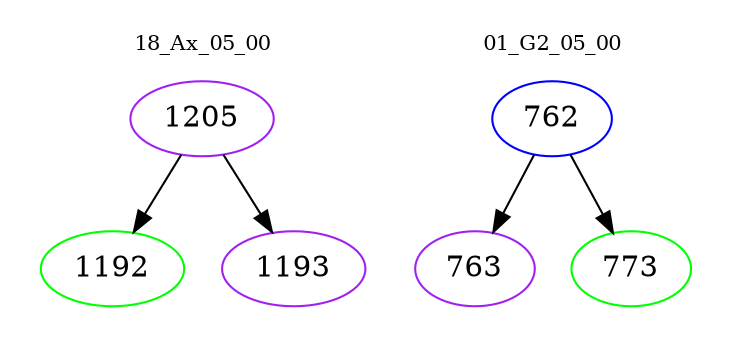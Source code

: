 digraph{
subgraph cluster_0 {
color = white
label = "18_Ax_05_00";
fontsize=10;
T0_1205 [label="1205", color="purple"]
T0_1205 -> T0_1192 [color="black"]
T0_1192 [label="1192", color="green"]
T0_1205 -> T0_1193 [color="black"]
T0_1193 [label="1193", color="purple"]
}
subgraph cluster_1 {
color = white
label = "01_G2_05_00";
fontsize=10;
T1_762 [label="762", color="blue"]
T1_762 -> T1_763 [color="black"]
T1_763 [label="763", color="purple"]
T1_762 -> T1_773 [color="black"]
T1_773 [label="773", color="green"]
}
}
